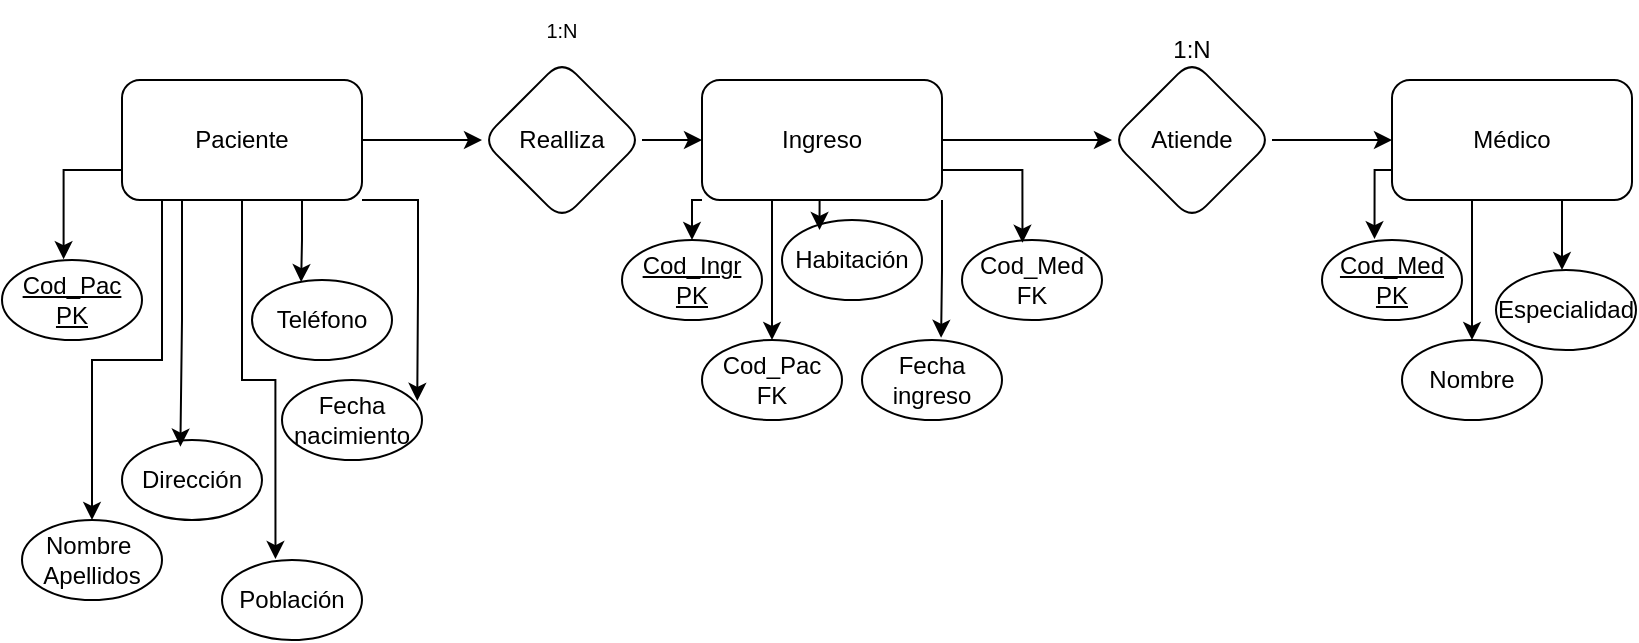 <mxfile version="28.2.8">
  <diagram name="Página-1" id="6UDYf31jPYCkScPM4T6B">
    <mxGraphModel dx="2211" dy="626" grid="1" gridSize="10" guides="1" tooltips="1" connect="1" arrows="1" fold="1" page="1" pageScale="1" pageWidth="1169" pageHeight="827" math="0" shadow="0">
      <root>
        <mxCell id="0" />
        <mxCell id="1" parent="0" />
        <mxCell id="vDPqK8ihj1dbyIgjl0NT-5" style="edgeStyle=orthogonalEdgeStyle;rounded=0;orthogonalLoop=1;jettySize=auto;html=1;exitX=0.5;exitY=1;exitDx=0;exitDy=0;entryX=0.5;entryY=0;entryDx=0;entryDy=0;" edge="1" parent="1" source="vDPqK8ihj1dbyIgjl0NT-1" target="vDPqK8ihj1dbyIgjl0NT-4">
          <mxGeometry relative="1" as="geometry">
            <Array as="points">
              <mxPoint x="70" y="270" />
              <mxPoint x="70" y="350" />
              <mxPoint x="35" y="350" />
            </Array>
          </mxGeometry>
        </mxCell>
        <mxCell id="vDPqK8ihj1dbyIgjl0NT-15" value="" style="edgeStyle=orthogonalEdgeStyle;rounded=0;orthogonalLoop=1;jettySize=auto;html=1;" edge="1" parent="1" source="vDPqK8ihj1dbyIgjl0NT-1" target="vDPqK8ihj1dbyIgjl0NT-14">
          <mxGeometry relative="1" as="geometry" />
        </mxCell>
        <mxCell id="vDPqK8ihj1dbyIgjl0NT-1" value="Paciente" style="rounded=1;whiteSpace=wrap;html=1;" vertex="1" parent="1">
          <mxGeometry x="50" y="210" width="120" height="60" as="geometry" />
        </mxCell>
        <mxCell id="vDPqK8ihj1dbyIgjl0NT-2" value="&lt;u&gt;Cod_Pac&lt;/u&gt;&lt;div&gt;&lt;u&gt;PK&lt;/u&gt;&lt;/div&gt;" style="ellipse;whiteSpace=wrap;html=1;" vertex="1" parent="1">
          <mxGeometry x="-10" y="300" width="70" height="40" as="geometry" />
        </mxCell>
        <mxCell id="vDPqK8ihj1dbyIgjl0NT-3" style="edgeStyle=orthogonalEdgeStyle;rounded=0;orthogonalLoop=1;jettySize=auto;html=1;exitX=0;exitY=0.75;exitDx=0;exitDy=0;entryX=0.44;entryY=-0.01;entryDx=0;entryDy=0;entryPerimeter=0;" edge="1" parent="1" source="vDPqK8ihj1dbyIgjl0NT-1" target="vDPqK8ihj1dbyIgjl0NT-2">
          <mxGeometry relative="1" as="geometry" />
        </mxCell>
        <mxCell id="vDPqK8ihj1dbyIgjl0NT-4" value="Nombre&amp;nbsp;&lt;div&gt;Apellidos&lt;/div&gt;" style="ellipse;whiteSpace=wrap;html=1;" vertex="1" parent="1">
          <mxGeometry y="430" width="70" height="40" as="geometry" />
        </mxCell>
        <mxCell id="vDPqK8ihj1dbyIgjl0NT-6" value="Dirección" style="ellipse;whiteSpace=wrap;html=1;" vertex="1" parent="1">
          <mxGeometry x="50" y="390" width="70" height="40" as="geometry" />
        </mxCell>
        <mxCell id="vDPqK8ihj1dbyIgjl0NT-7" style="edgeStyle=orthogonalEdgeStyle;rounded=0;orthogonalLoop=1;jettySize=auto;html=1;exitX=0.25;exitY=1;exitDx=0;exitDy=0;entryX=0.417;entryY=0.083;entryDx=0;entryDy=0;entryPerimeter=0;" edge="1" parent="1" source="vDPqK8ihj1dbyIgjl0NT-1" target="vDPqK8ihj1dbyIgjl0NT-6">
          <mxGeometry relative="1" as="geometry" />
        </mxCell>
        <mxCell id="vDPqK8ihj1dbyIgjl0NT-8" value="Población" style="ellipse;whiteSpace=wrap;html=1;" vertex="1" parent="1">
          <mxGeometry x="100" y="450" width="70" height="40" as="geometry" />
        </mxCell>
        <mxCell id="vDPqK8ihj1dbyIgjl0NT-9" style="edgeStyle=orthogonalEdgeStyle;rounded=0;orthogonalLoop=1;jettySize=auto;html=1;exitX=0.5;exitY=1;exitDx=0;exitDy=0;entryX=0.382;entryY=-0.012;entryDx=0;entryDy=0;entryPerimeter=0;" edge="1" parent="1" source="vDPqK8ihj1dbyIgjl0NT-1" target="vDPqK8ihj1dbyIgjl0NT-8">
          <mxGeometry relative="1" as="geometry" />
        </mxCell>
        <mxCell id="vDPqK8ihj1dbyIgjl0NT-10" value="Teléfono" style="ellipse;whiteSpace=wrap;html=1;" vertex="1" parent="1">
          <mxGeometry x="115" y="310" width="70" height="40" as="geometry" />
        </mxCell>
        <mxCell id="vDPqK8ihj1dbyIgjl0NT-11" style="edgeStyle=orthogonalEdgeStyle;rounded=0;orthogonalLoop=1;jettySize=auto;html=1;exitX=0.75;exitY=1;exitDx=0;exitDy=0;entryX=0.351;entryY=0.026;entryDx=0;entryDy=0;entryPerimeter=0;" edge="1" parent="1" source="vDPqK8ihj1dbyIgjl0NT-1" target="vDPqK8ihj1dbyIgjl0NT-10">
          <mxGeometry relative="1" as="geometry" />
        </mxCell>
        <mxCell id="vDPqK8ihj1dbyIgjl0NT-12" value="Fecha nacimiento" style="ellipse;whiteSpace=wrap;html=1;" vertex="1" parent="1">
          <mxGeometry x="130" y="360" width="70" height="40" as="geometry" />
        </mxCell>
        <mxCell id="vDPqK8ihj1dbyIgjl0NT-13" style="edgeStyle=orthogonalEdgeStyle;rounded=0;orthogonalLoop=1;jettySize=auto;html=1;exitX=1;exitY=1;exitDx=0;exitDy=0;entryX=0.966;entryY=0.261;entryDx=0;entryDy=0;entryPerimeter=0;" edge="1" parent="1" source="vDPqK8ihj1dbyIgjl0NT-1" target="vDPqK8ihj1dbyIgjl0NT-12">
          <mxGeometry relative="1" as="geometry">
            <Array as="points">
              <mxPoint x="198" y="270" />
              <mxPoint x="198" y="315" />
            </Array>
          </mxGeometry>
        </mxCell>
        <mxCell id="vDPqK8ihj1dbyIgjl0NT-18" value="" style="edgeStyle=orthogonalEdgeStyle;rounded=0;orthogonalLoop=1;jettySize=auto;html=1;" edge="1" parent="1" source="vDPqK8ihj1dbyIgjl0NT-14" target="vDPqK8ihj1dbyIgjl0NT-17">
          <mxGeometry relative="1" as="geometry" />
        </mxCell>
        <mxCell id="vDPqK8ihj1dbyIgjl0NT-14" value="Realliza" style="rhombus;whiteSpace=wrap;html=1;rounded=1;" vertex="1" parent="1">
          <mxGeometry x="230" y="200" width="80" height="80" as="geometry" />
        </mxCell>
        <mxCell id="vDPqK8ihj1dbyIgjl0NT-16" value="&lt;font style=&quot;font-size: 10px;&quot;&gt;1:N&lt;/font&gt;" style="text;html=1;whiteSpace=wrap;strokeColor=none;fillColor=none;align=center;verticalAlign=middle;rounded=0;" vertex="1" parent="1">
          <mxGeometry x="240" y="170" width="60" height="30" as="geometry" />
        </mxCell>
        <mxCell id="vDPqK8ihj1dbyIgjl0NT-21" style="edgeStyle=orthogonalEdgeStyle;rounded=0;orthogonalLoop=1;jettySize=auto;html=1;exitX=0;exitY=1;exitDx=0;exitDy=0;entryX=0.5;entryY=0;entryDx=0;entryDy=0;" edge="1" parent="1" source="vDPqK8ihj1dbyIgjl0NT-17" target="vDPqK8ihj1dbyIgjl0NT-20">
          <mxGeometry relative="1" as="geometry" />
        </mxCell>
        <mxCell id="vDPqK8ihj1dbyIgjl0NT-23" style="edgeStyle=orthogonalEdgeStyle;rounded=0;orthogonalLoop=1;jettySize=auto;html=1;exitX=0.25;exitY=1;exitDx=0;exitDy=0;entryX=0.5;entryY=0;entryDx=0;entryDy=0;" edge="1" parent="1" source="vDPqK8ihj1dbyIgjl0NT-17" target="vDPqK8ihj1dbyIgjl0NT-22">
          <mxGeometry relative="1" as="geometry">
            <Array as="points">
              <mxPoint x="375" y="270" />
            </Array>
          </mxGeometry>
        </mxCell>
        <mxCell id="vDPqK8ihj1dbyIgjl0NT-33" value="" style="edgeStyle=orthogonalEdgeStyle;rounded=0;orthogonalLoop=1;jettySize=auto;html=1;" edge="1" parent="1" source="vDPqK8ihj1dbyIgjl0NT-17" target="vDPqK8ihj1dbyIgjl0NT-32">
          <mxGeometry relative="1" as="geometry" />
        </mxCell>
        <mxCell id="vDPqK8ihj1dbyIgjl0NT-17" value="Ingreso" style="whiteSpace=wrap;html=1;rounded=1;" vertex="1" parent="1">
          <mxGeometry x="340" y="210" width="120" height="60" as="geometry" />
        </mxCell>
        <mxCell id="vDPqK8ihj1dbyIgjl0NT-20" value="&lt;u&gt;Cod_Ingr&lt;/u&gt;&lt;div&gt;&lt;u&gt;PK&lt;/u&gt;&lt;/div&gt;" style="ellipse;whiteSpace=wrap;html=1;" vertex="1" parent="1">
          <mxGeometry x="300" y="290" width="70" height="40" as="geometry" />
        </mxCell>
        <mxCell id="vDPqK8ihj1dbyIgjl0NT-22" value="Cod_Pac&lt;div&gt;FK&lt;span style=&quot;color: rgba(0, 0, 0, 0); font-family: monospace; font-size: 0px; text-align: start; text-wrap-mode: nowrap; background-color: transparent;&quot;&gt;%3CmxGraphModel%3E%3Croot%3E%3CmxCell%20id%3D%220%22%2F%3E%3CmxCell%20id%3D%221%22%20parent%3D%220%22%2F%3E%3CmxCell%20id%3D%222%22%20value%3D%22%26lt%3Bu%26gt%3BCod_Pac%26lt%3B%2Fu%26gt%3B%26lt%3Bdiv%26gt%3B%26lt%3Bu%26gt%3BPK%26lt%3B%2Fu%26gt%3B%26lt%3B%2Fdiv%26gt%3B%22%20style%3D%22ellipse%3BwhiteSpace%3Dwrap%3Bhtml%3D1%3B%22%20vertex%3D%221%22%20parent%3D%221%22%3E%3CmxGeometry%20x%3D%22-10%22%20y%3D%22300%22%20width%3D%2270%22%20height%3D%2240%22%20as%3D%22geometry%22%2F%3E%3C%2FmxCell%3E%3C%2Froot%3E%3C%2FmxGraphModel%3E&lt;/span&gt;&lt;/div&gt;" style="ellipse;whiteSpace=wrap;html=1;" vertex="1" parent="1">
          <mxGeometry x="340" y="340" width="70" height="40" as="geometry" />
        </mxCell>
        <mxCell id="vDPqK8ihj1dbyIgjl0NT-24" value="Habitación" style="ellipse;whiteSpace=wrap;html=1;" vertex="1" parent="1">
          <mxGeometry x="380" y="280" width="70" height="40" as="geometry" />
        </mxCell>
        <mxCell id="vDPqK8ihj1dbyIgjl0NT-25" style="edgeStyle=orthogonalEdgeStyle;rounded=0;orthogonalLoop=1;jettySize=auto;html=1;exitX=0.5;exitY=1;exitDx=0;exitDy=0;entryX=0.268;entryY=0.124;entryDx=0;entryDy=0;entryPerimeter=0;" edge="1" parent="1" source="vDPqK8ihj1dbyIgjl0NT-17" target="vDPqK8ihj1dbyIgjl0NT-24">
          <mxGeometry relative="1" as="geometry" />
        </mxCell>
        <mxCell id="vDPqK8ihj1dbyIgjl0NT-26" value="Fecha ingreso" style="ellipse;whiteSpace=wrap;html=1;" vertex="1" parent="1">
          <mxGeometry x="420" y="340" width="70" height="40" as="geometry" />
        </mxCell>
        <mxCell id="vDPqK8ihj1dbyIgjl0NT-27" style="edgeStyle=orthogonalEdgeStyle;rounded=0;orthogonalLoop=1;jettySize=auto;html=1;exitX=1;exitY=1;exitDx=0;exitDy=0;entryX=0.565;entryY=-0.027;entryDx=0;entryDy=0;entryPerimeter=0;" edge="1" parent="1" source="vDPqK8ihj1dbyIgjl0NT-17" target="vDPqK8ihj1dbyIgjl0NT-26">
          <mxGeometry relative="1" as="geometry" />
        </mxCell>
        <mxCell id="vDPqK8ihj1dbyIgjl0NT-28" value="Cod_Med&lt;div&gt;FK&lt;/div&gt;" style="ellipse;whiteSpace=wrap;html=1;" vertex="1" parent="1">
          <mxGeometry x="470" y="290" width="70" height="40" as="geometry" />
        </mxCell>
        <mxCell id="vDPqK8ihj1dbyIgjl0NT-29" style="edgeStyle=orthogonalEdgeStyle;rounded=0;orthogonalLoop=1;jettySize=auto;html=1;exitX=1;exitY=0.75;exitDx=0;exitDy=0;entryX=0.432;entryY=0.034;entryDx=0;entryDy=0;entryPerimeter=0;" edge="1" parent="1" source="vDPqK8ihj1dbyIgjl0NT-17" target="vDPqK8ihj1dbyIgjl0NT-28">
          <mxGeometry relative="1" as="geometry" />
        </mxCell>
        <mxCell id="vDPqK8ihj1dbyIgjl0NT-36" value="" style="edgeStyle=orthogonalEdgeStyle;rounded=0;orthogonalLoop=1;jettySize=auto;html=1;" edge="1" parent="1" source="vDPqK8ihj1dbyIgjl0NT-32" target="vDPqK8ihj1dbyIgjl0NT-35">
          <mxGeometry relative="1" as="geometry" />
        </mxCell>
        <mxCell id="vDPqK8ihj1dbyIgjl0NT-32" value="Atiende" style="rhombus;whiteSpace=wrap;html=1;rounded=1;" vertex="1" parent="1">
          <mxGeometry x="545" y="200" width="80" height="80" as="geometry" />
        </mxCell>
        <mxCell id="vDPqK8ihj1dbyIgjl0NT-34" value="1:N" style="text;html=1;whiteSpace=wrap;strokeColor=none;fillColor=none;align=center;verticalAlign=middle;rounded=0;" vertex="1" parent="1">
          <mxGeometry x="555" y="180" width="60" height="30" as="geometry" />
        </mxCell>
        <mxCell id="vDPqK8ihj1dbyIgjl0NT-40" style="edgeStyle=orthogonalEdgeStyle;rounded=0;orthogonalLoop=1;jettySize=auto;html=1;exitX=0.5;exitY=1;exitDx=0;exitDy=0;entryX=0.5;entryY=0;entryDx=0;entryDy=0;" edge="1" parent="1" source="vDPqK8ihj1dbyIgjl0NT-35" target="vDPqK8ihj1dbyIgjl0NT-39">
          <mxGeometry relative="1" as="geometry">
            <Array as="points">
              <mxPoint x="725" y="270" />
            </Array>
          </mxGeometry>
        </mxCell>
        <mxCell id="vDPqK8ihj1dbyIgjl0NT-43" style="edgeStyle=orthogonalEdgeStyle;rounded=0;orthogonalLoop=1;jettySize=auto;html=1;exitX=0.75;exitY=1;exitDx=0;exitDy=0;" edge="1" parent="1" source="vDPqK8ihj1dbyIgjl0NT-35" target="vDPqK8ihj1dbyIgjl0NT-42">
          <mxGeometry relative="1" as="geometry">
            <Array as="points">
              <mxPoint x="770" y="270" />
            </Array>
          </mxGeometry>
        </mxCell>
        <mxCell id="vDPqK8ihj1dbyIgjl0NT-35" value="Médico" style="whiteSpace=wrap;html=1;rounded=1;" vertex="1" parent="1">
          <mxGeometry x="685" y="210" width="120" height="60" as="geometry" />
        </mxCell>
        <mxCell id="vDPqK8ihj1dbyIgjl0NT-37" value="&lt;u&gt;Cod_Med&lt;/u&gt;&lt;div&gt;&lt;u&gt;PK&lt;/u&gt;&lt;/div&gt;" style="ellipse;whiteSpace=wrap;html=1;" vertex="1" parent="1">
          <mxGeometry x="650" y="290" width="70" height="40" as="geometry" />
        </mxCell>
        <mxCell id="vDPqK8ihj1dbyIgjl0NT-38" style="edgeStyle=orthogonalEdgeStyle;rounded=0;orthogonalLoop=1;jettySize=auto;html=1;exitX=0;exitY=0.75;exitDx=0;exitDy=0;entryX=0.375;entryY=-0.011;entryDx=0;entryDy=0;entryPerimeter=0;" edge="1" parent="1" source="vDPqK8ihj1dbyIgjl0NT-35" target="vDPqK8ihj1dbyIgjl0NT-37">
          <mxGeometry relative="1" as="geometry" />
        </mxCell>
        <mxCell id="vDPqK8ihj1dbyIgjl0NT-39" value="Nombre" style="ellipse;whiteSpace=wrap;html=1;" vertex="1" parent="1">
          <mxGeometry x="690" y="340" width="70" height="40" as="geometry" />
        </mxCell>
        <mxCell id="vDPqK8ihj1dbyIgjl0NT-42" value="Especialidad" style="ellipse;whiteSpace=wrap;html=1;" vertex="1" parent="1">
          <mxGeometry x="737" y="305" width="70" height="40" as="geometry" />
        </mxCell>
      </root>
    </mxGraphModel>
  </diagram>
</mxfile>
